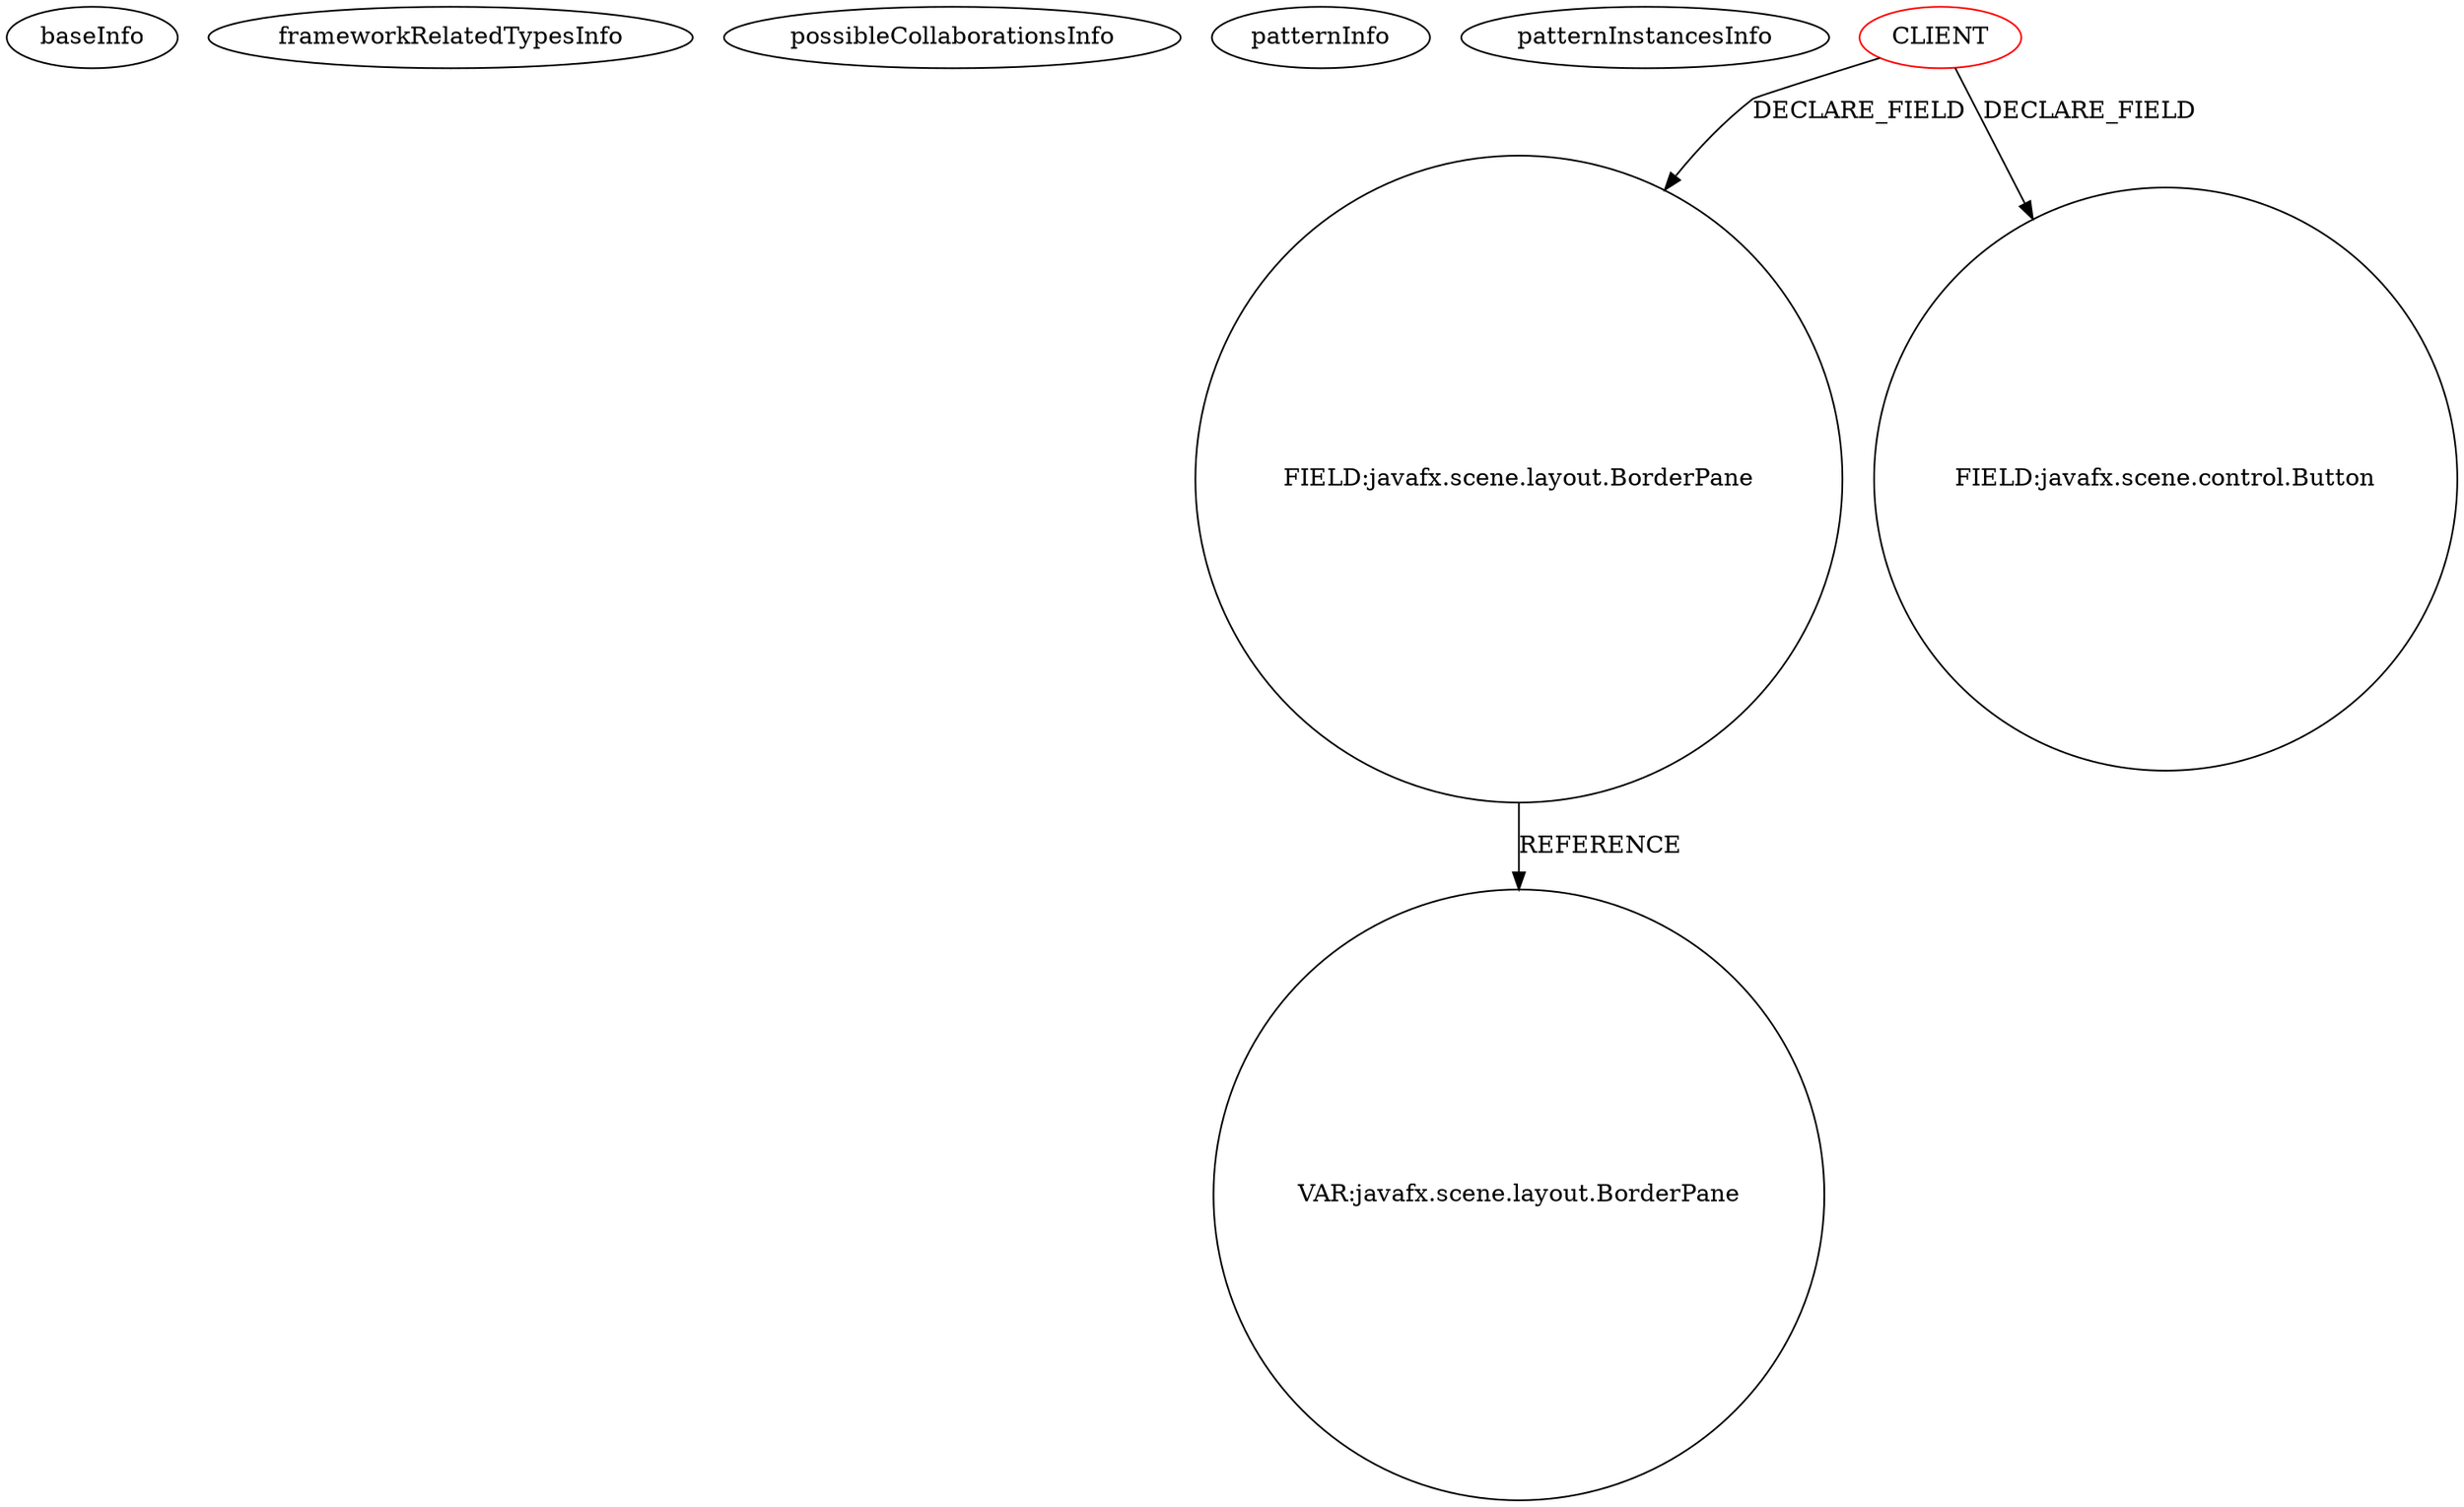 digraph {
baseInfo[graphId=1402,category="pattern",isAnonymous=false,possibleRelation=false]
frameworkRelatedTypesInfo[]
possibleCollaborationsInfo[]
patternInfo[frequency=4.0,patternRootClient=0]
patternInstancesInfo[0="zvakanaka-bitbit~/zvakanaka-bitbit/bitbit-master/src/bitbit/BitBit.java~BitBit~4923",1="BryceLawrence-Tableiness~/BryceLawrence-Tableiness/Tableiness-master/src/truthtablegenerator/GUI.java~GUI~179",2="sk44-javafx-gallery~/sk44-javafx-gallery/javafx-gallery-master/src/main/java/sk44/jfxgallery/controllers/ImageWindowController.java~ImageWindowController~4195",3="Tsaru-Java-MP3-Visualizations~/Tsaru-Java-MP3-Visualizations/Java-MP3-Visualizations-master/mp3 Visualization/src/VisualizationInterface.java~VisualizationInterface~1511"]
24[label="FIELD:javafx.scene.layout.BorderPane",vertexType="FIELD_DECLARATION",isFrameworkType=false,shape=circle]
42[label="VAR:javafx.scene.layout.BorderPane",vertexType="VARIABLE_EXPRESION",isFrameworkType=false,shape=circle]
0[label="CLIENT",vertexType="ROOT_CLIENT_CLASS_DECLARATION",isFrameworkType=false,color=red]
6[label="FIELD:javafx.scene.control.Button",vertexType="FIELD_DECLARATION",isFrameworkType=false,shape=circle]
0->24[label="DECLARE_FIELD"]
24->42[label="REFERENCE"]
0->6[label="DECLARE_FIELD"]
}
